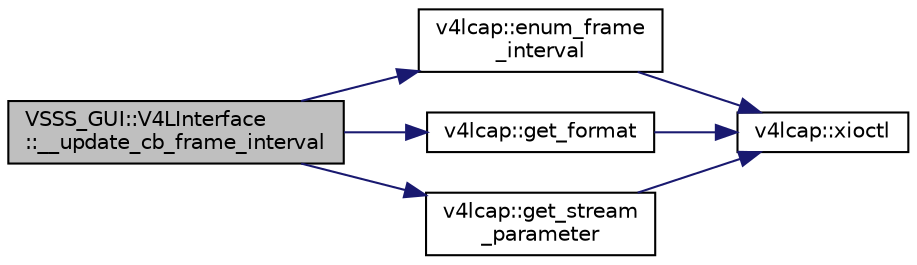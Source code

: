 digraph "VSSS_GUI::V4LInterface::__update_cb_frame_interval"
{
 // INTERACTIVE_SVG=YES
  edge [fontname="Helvetica",fontsize="10",labelfontname="Helvetica",labelfontsize="10"];
  node [fontname="Helvetica",fontsize="10",shape=record];
  rankdir="LR";
  Node589 [label="VSSS_GUI::V4LInterface\l::__update_cb_frame_interval",height=0.2,width=0.4,color="black", fillcolor="grey75", style="filled", fontcolor="black"];
  Node589 -> Node590 [color="midnightblue",fontsize="10",style="solid",fontname="Helvetica"];
  Node590 [label="v4lcap::enum_frame\l_interval",height=0.2,width=0.4,color="black", fillcolor="white", style="filled",URL="$classv4lcap.html#af4e34a5583945f2d24dd0cb298b5e191",tooltip="enumerate frame intervals "];
  Node590 -> Node591 [color="midnightblue",fontsize="10",style="solid",fontname="Helvetica"];
  Node591 [label="v4lcap::xioctl",height=0.2,width=0.4,color="black", fillcolor="white", style="filled",URL="$classv4lcap.html#ab5aaa5a8c0df17f5ca57e0b5170232cb"];
  Node589 -> Node592 [color="midnightblue",fontsize="10",style="solid",fontname="Helvetica"];
  Node592 [label="v4lcap::get_format",height=0.2,width=0.4,color="black", fillcolor="white", style="filled",URL="$classv4lcap.html#aa5c521438e06e14625c05a02bafd35c1",tooltip="Get the format object. "];
  Node592 -> Node591 [color="midnightblue",fontsize="10",style="solid",fontname="Helvetica"];
  Node589 -> Node593 [color="midnightblue",fontsize="10",style="solid",fontname="Helvetica"];
  Node593 [label="v4lcap::get_stream\l_parameter",height=0.2,width=0.4,color="black", fillcolor="white", style="filled",URL="$classv4lcap.html#a067a6b97d6c4d3ea83454132f1d3c87e",tooltip="Get the stream parameter object. "];
  Node593 -> Node591 [color="midnightblue",fontsize="10",style="solid",fontname="Helvetica"];
}

